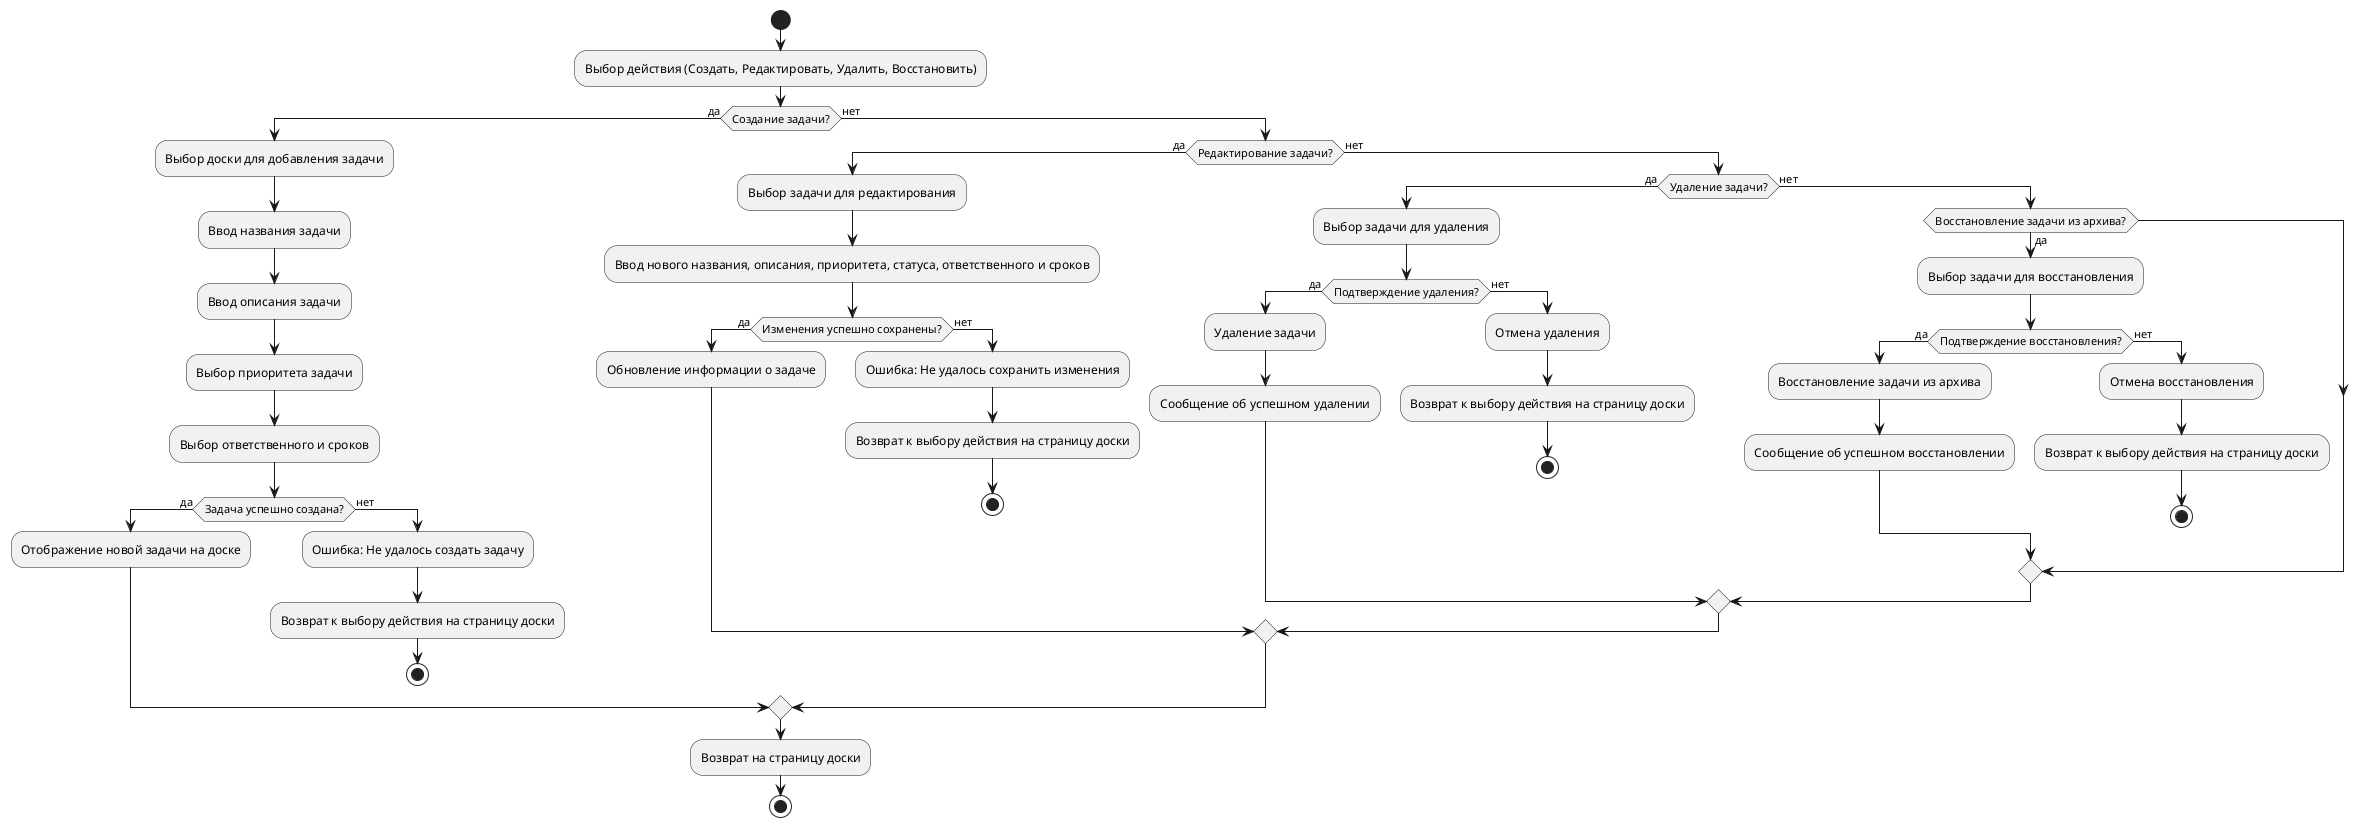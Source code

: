 @startuml TaskAD
start

:Выбор действия (Создать, Редактировать, Удалить, Восстановить);

if (Создание задачи?) then (да)
    :Выбор доски для добавления задачи;
    :Ввод названия задачи;
    :Ввод описания задачи;
    :Выбор приоритета задачи;
    :Выбор ответственного и сроков;
    if (Задача успешно создана?) then (да)
        :Отображение новой задачи на доске;
    else (нет)
        :Ошибка: Не удалось создать задачу;
        :Возврат к выбору действия на страницу доски;
        stop
    endif
else (нет)
    if (Редактирование задачи?) then (да)
        :Выбор задачи для редактирования;
        :Ввод нового названия, описания, приоритета, статуса, ответственного и сроков;
        if (Изменения успешно сохранены?) then (да)
            :Обновление информации о задаче;
        else (нет)
            :Ошибка: Не удалось сохранить изменения;
            :Возврат к выбору действия на страницу доски;
            stop
        endif
    else (нет)
        if (Удаление задачи?) then (да)
            :Выбор задачи для удаления;
            if (Подтверждение удаления?) then (да)
                :Удаление задачи;
                :Сообщение об успешном удалении;
            else (нет)
                :Отмена удаления;
                :Возврат к выбору действия на страницу доски;
                stop
            endif
        else (нет)
            if (Восстановление задачи из архива?) then (да)
                :Выбор задачи для восстановления;
                if (Подтверждение восстановления?) then (да)
                    :Восстановление задачи из архива;
                    :Сообщение об успешном восстановлении;
                else (нет)
                    :Отмена восстановления;
                    :Возврат к выбору действия на страницу доски;
                    stop
                endif
            endif
        endif
    endif
endif
:Возврат на страницу доски;
stop
@enduml
